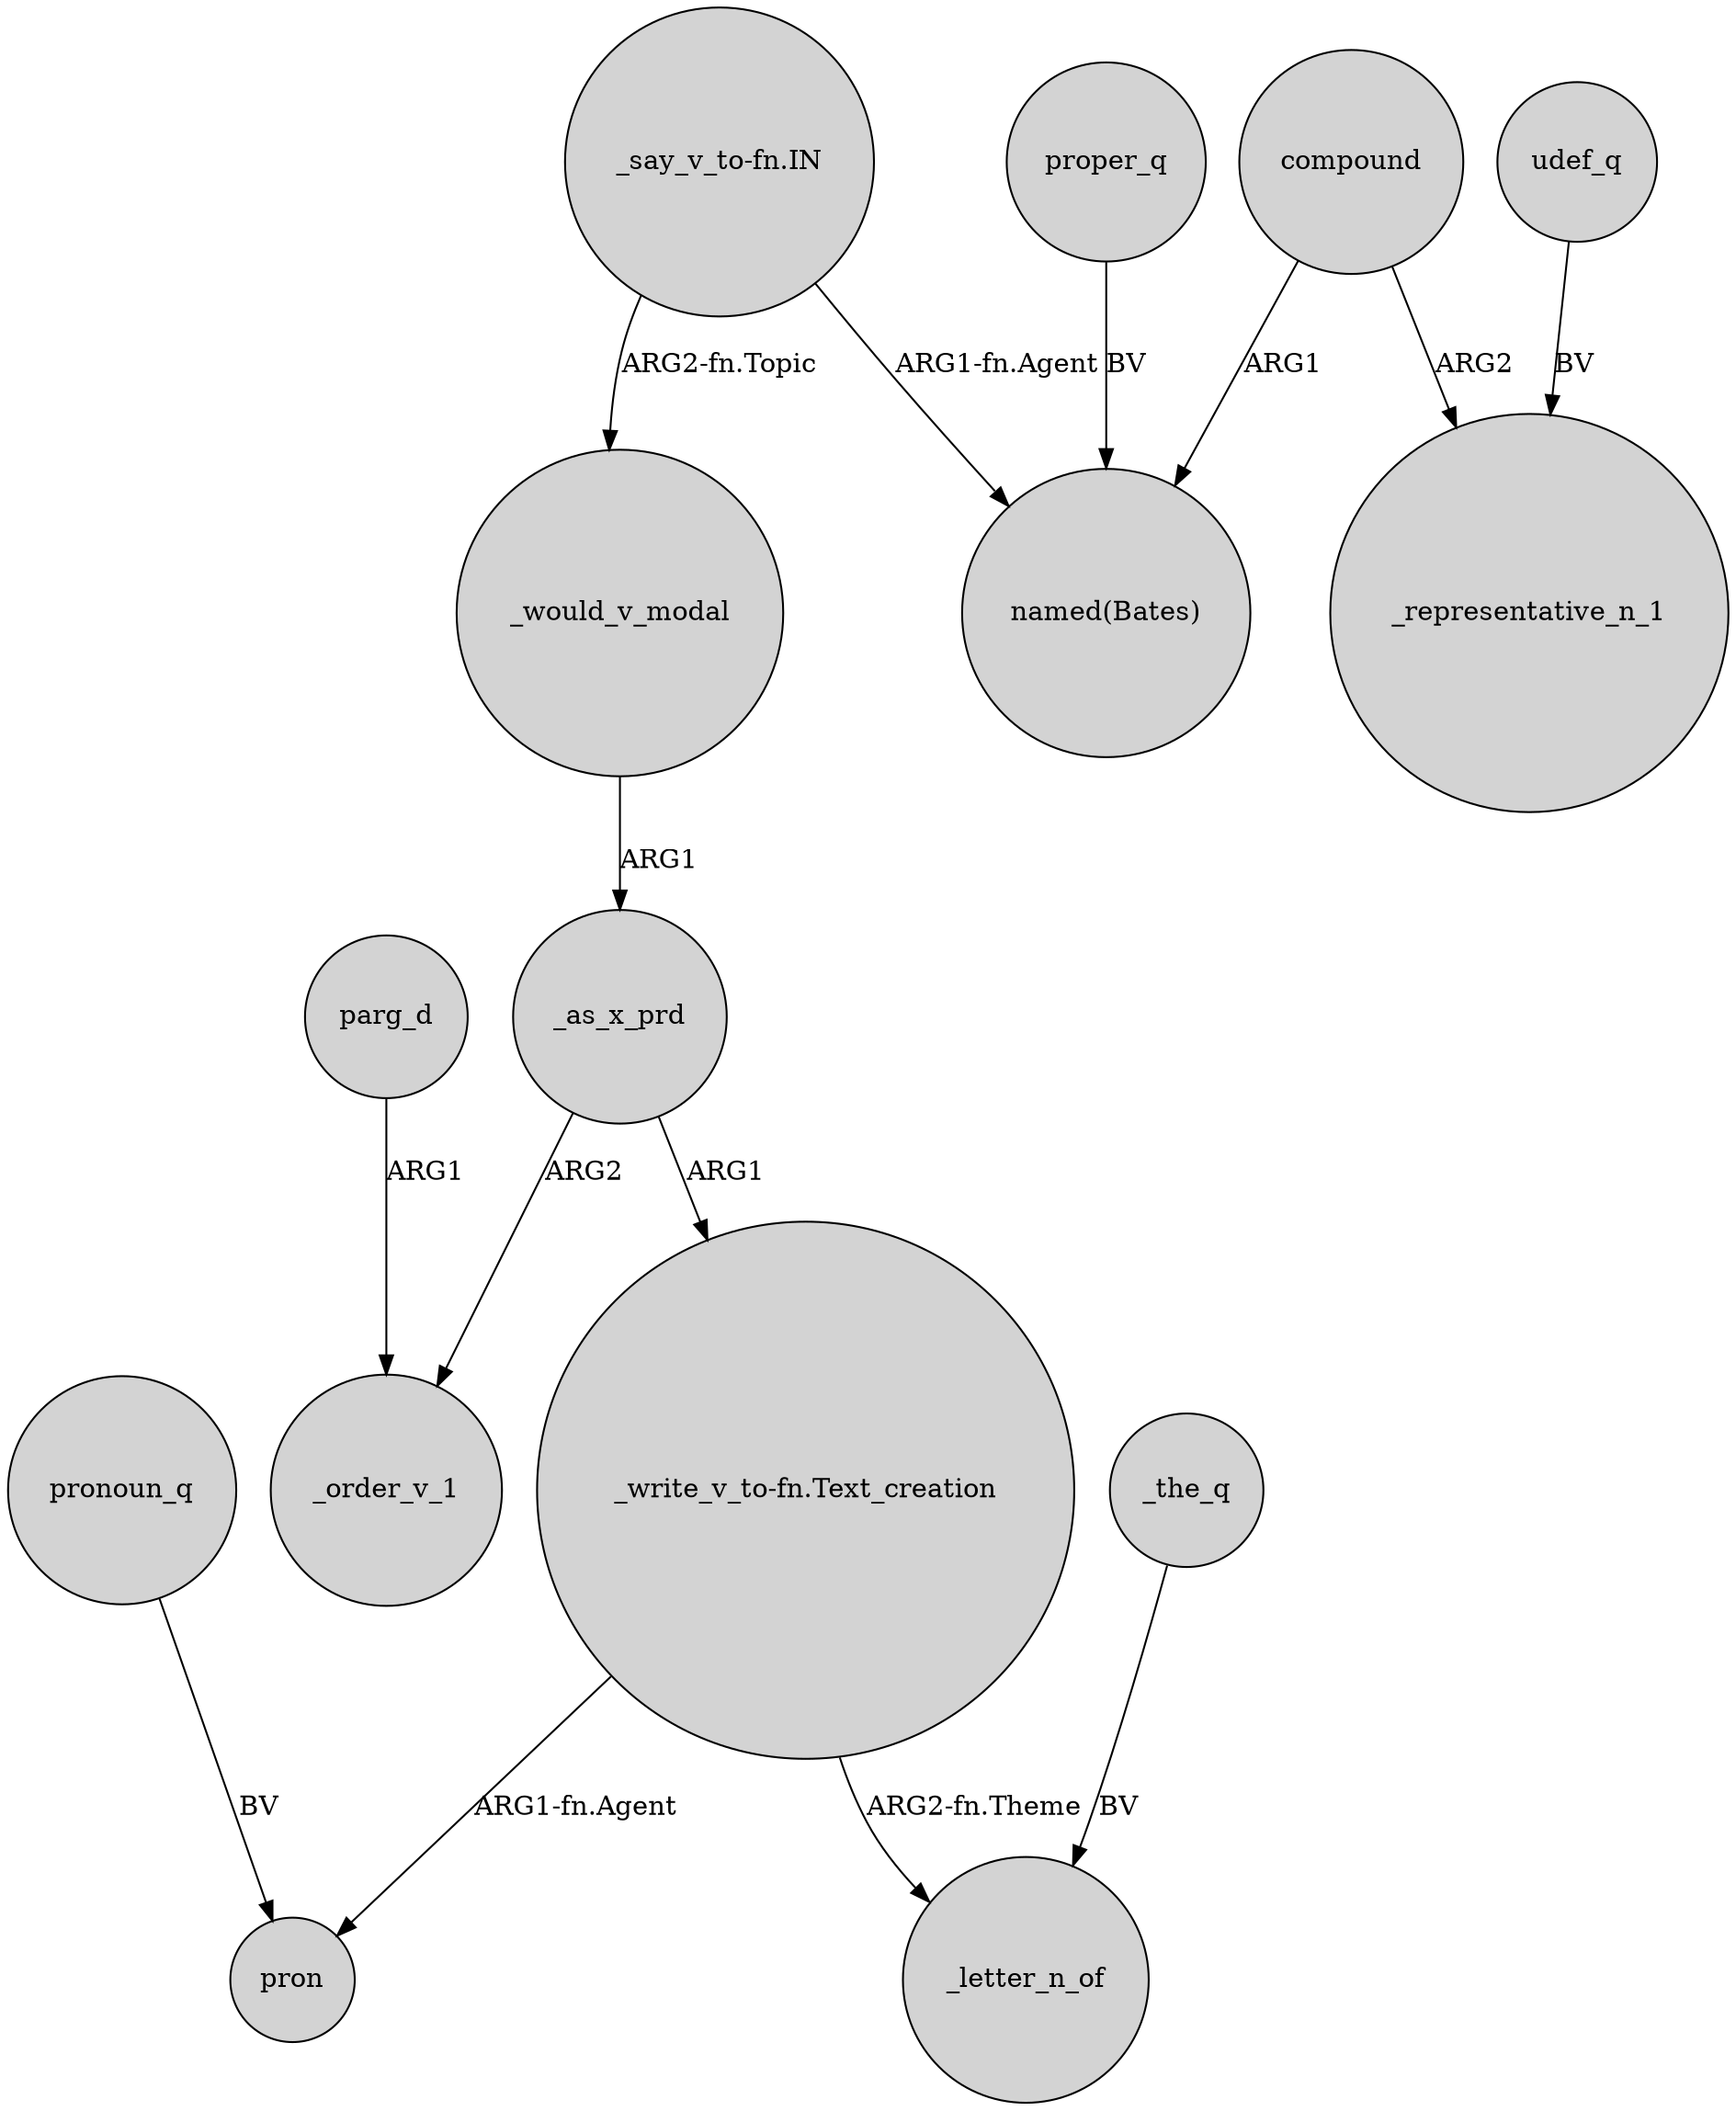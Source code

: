 digraph {
	node [shape=circle style=filled]
	"_say_v_to-fn.IN" -> _would_v_modal [label="ARG2-fn.Topic"]
	_as_x_prd -> "_write_v_to-fn.Text_creation" [label=ARG1]
	_as_x_prd -> _order_v_1 [label=ARG2]
	"_write_v_to-fn.Text_creation" -> pron [label="ARG1-fn.Agent"]
	proper_q -> "named(Bates)" [label=BV]
	pronoun_q -> pron [label=BV]
	_would_v_modal -> _as_x_prd [label=ARG1]
	_the_q -> _letter_n_of [label=BV]
	"_say_v_to-fn.IN" -> "named(Bates)" [label="ARG1-fn.Agent"]
	parg_d -> _order_v_1 [label=ARG1]
	compound -> "named(Bates)" [label=ARG1]
	udef_q -> _representative_n_1 [label=BV]
	"_write_v_to-fn.Text_creation" -> _letter_n_of [label="ARG2-fn.Theme"]
	compound -> _representative_n_1 [label=ARG2]
}
